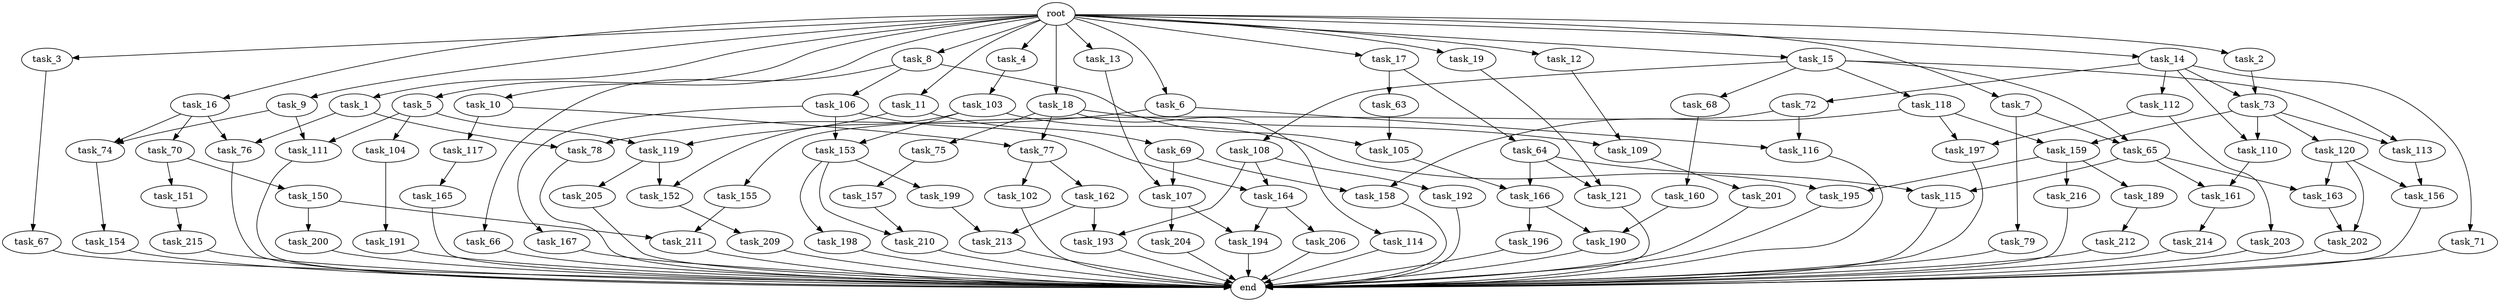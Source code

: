 digraph G {
  root [size="0.000000"];
  task_1 [size="1.024000"];
  task_2 [size="1.024000"];
  task_3 [size="1.024000"];
  task_4 [size="1.024000"];
  task_5 [size="1.024000"];
  task_6 [size="1.024000"];
  task_7 [size="1.024000"];
  task_8 [size="1.024000"];
  task_9 [size="1.024000"];
  task_10 [size="1.024000"];
  task_11 [size="1.024000"];
  task_12 [size="1.024000"];
  task_13 [size="1.024000"];
  task_14 [size="1.024000"];
  task_15 [size="1.024000"];
  task_16 [size="1.024000"];
  task_17 [size="1.024000"];
  task_18 [size="1.024000"];
  task_19 [size="1.024000"];
  task_63 [size="549755813.888000"];
  task_64 [size="549755813.888000"];
  task_65 [size="455266533.376000"];
  task_66 [size="420906795.008000"];
  task_67 [size="77309411.328000"];
  task_68 [size="420906795.008000"];
  task_69 [size="214748364.800000"];
  task_70 [size="420906795.008000"];
  task_71 [size="77309411.328000"];
  task_72 [size="77309411.328000"];
  task_73 [size="154618822.656000"];
  task_74 [size="1279900254.208000"];
  task_75 [size="420906795.008000"];
  task_76 [size="498216206.336000"];
  task_77 [size="1279900254.208000"];
  task_78 [size="154618822.656000"];
  task_79 [size="34359738.368000"];
  task_102 [size="549755813.888000"];
  task_103 [size="858993459.200000"];
  task_104 [size="695784701.952000"];
  task_105 [size="498216206.336000"];
  task_106 [size="420906795.008000"];
  task_107 [size="274877906.944000"];
  task_108 [size="420906795.008000"];
  task_109 [size="1116691496.960000"];
  task_110 [size="111669149.696000"];
  task_111 [size="1554778161.152000"];
  task_112 [size="77309411.328000"];
  task_113 [size="455266533.376000"];
  task_114 [size="420906795.008000"];
  task_115 [size="1073741824.000000"];
  task_116 [size="111669149.696000"];
  task_117 [size="858993459.200000"];
  task_118 [size="420906795.008000"];
  task_119 [size="910533066.752000"];
  task_120 [size="34359738.368000"];
  task_121 [size="764504178.688000"];
  task_150 [size="214748364.800000"];
  task_151 [size="214748364.800000"];
  task_152 [size="1073741824.000000"];
  task_153 [size="523986010.112000"];
  task_154 [size="309237645.312000"];
  task_155 [size="34359738.368000"];
  task_156 [size="687194767.360000"];
  task_157 [size="695784701.952000"];
  task_158 [size="171798691.840000"];
  task_159 [size="68719476.736000"];
  task_160 [size="420906795.008000"];
  task_161 [size="1168231104.512000"];
  task_162 [size="549755813.888000"];
  task_163 [size="996432412.672000"];
  task_164 [size="343597383.680000"];
  task_165 [size="858993459.200000"];
  task_166 [size="764504178.688000"];
  task_167 [size="309237645.312000"];
  task_189 [size="420906795.008000"];
  task_190 [size="833223655.424000"];
  task_191 [size="214748364.800000"];
  task_192 [size="34359738.368000"];
  task_193 [size="584115552.256000"];
  task_194 [size="1279900254.208000"];
  task_195 [size="635655159.808000"];
  task_196 [size="137438953.472000"];
  task_197 [size="730144440.320000"];
  task_198 [size="695784701.952000"];
  task_199 [size="695784701.952000"];
  task_200 [size="34359738.368000"];
  task_201 [size="549755813.888000"];
  task_202 [size="558345748.480000"];
  task_203 [size="695784701.952000"];
  task_204 [size="420906795.008000"];
  task_205 [size="858993459.200000"];
  task_206 [size="858993459.200000"];
  task_209 [size="420906795.008000"];
  task_210 [size="730144440.320000"];
  task_211 [size="249108103.168000"];
  task_212 [size="34359738.368000"];
  task_213 [size="858993459.200000"];
  task_214 [size="214748364.800000"];
  task_215 [size="858993459.200000"];
  task_216 [size="420906795.008000"];
  end [size="0.000000"];

  root -> task_1 [size="1.000000"];
  root -> task_2 [size="1.000000"];
  root -> task_3 [size="1.000000"];
  root -> task_4 [size="1.000000"];
  root -> task_5 [size="1.000000"];
  root -> task_6 [size="1.000000"];
  root -> task_7 [size="1.000000"];
  root -> task_8 [size="1.000000"];
  root -> task_9 [size="1.000000"];
  root -> task_10 [size="1.000000"];
  root -> task_11 [size="1.000000"];
  root -> task_12 [size="1.000000"];
  root -> task_13 [size="1.000000"];
  root -> task_14 [size="1.000000"];
  root -> task_15 [size="1.000000"];
  root -> task_16 [size="1.000000"];
  root -> task_17 [size="1.000000"];
  root -> task_18 [size="1.000000"];
  root -> task_19 [size="1.000000"];
  task_1 -> task_76 [size="75497472.000000"];
  task_1 -> task_78 [size="75497472.000000"];
  task_2 -> task_73 [size="75497472.000000"];
  task_3 -> task_67 [size="75497472.000000"];
  task_4 -> task_103 [size="838860800.000000"];
  task_5 -> task_104 [size="679477248.000000"];
  task_5 -> task_111 [size="679477248.000000"];
  task_5 -> task_119 [size="679477248.000000"];
  task_6 -> task_78 [size="75497472.000000"];
  task_6 -> task_116 [size="75497472.000000"];
  task_7 -> task_65 [size="33554432.000000"];
  task_7 -> task_79 [size="33554432.000000"];
  task_8 -> task_66 [size="411041792.000000"];
  task_8 -> task_105 [size="411041792.000000"];
  task_8 -> task_106 [size="411041792.000000"];
  task_9 -> task_74 [size="838860800.000000"];
  task_9 -> task_111 [size="838860800.000000"];
  task_10 -> task_77 [size="838860800.000000"];
  task_10 -> task_117 [size="838860800.000000"];
  task_11 -> task_69 [size="209715200.000000"];
  task_11 -> task_119 [size="209715200.000000"];
  task_12 -> task_109 [size="679477248.000000"];
  task_13 -> task_107 [size="134217728.000000"];
  task_14 -> task_71 [size="75497472.000000"];
  task_14 -> task_72 [size="75497472.000000"];
  task_14 -> task_73 [size="75497472.000000"];
  task_14 -> task_110 [size="75497472.000000"];
  task_14 -> task_112 [size="75497472.000000"];
  task_15 -> task_65 [size="411041792.000000"];
  task_15 -> task_68 [size="411041792.000000"];
  task_15 -> task_108 [size="411041792.000000"];
  task_15 -> task_113 [size="411041792.000000"];
  task_15 -> task_118 [size="411041792.000000"];
  task_16 -> task_70 [size="411041792.000000"];
  task_16 -> task_74 [size="411041792.000000"];
  task_16 -> task_76 [size="411041792.000000"];
  task_17 -> task_63 [size="536870912.000000"];
  task_17 -> task_64 [size="536870912.000000"];
  task_18 -> task_75 [size="411041792.000000"];
  task_18 -> task_77 [size="411041792.000000"];
  task_18 -> task_109 [size="411041792.000000"];
  task_18 -> task_114 [size="411041792.000000"];
  task_19 -> task_121 [size="536870912.000000"];
  task_63 -> task_105 [size="75497472.000000"];
  task_64 -> task_115 [size="209715200.000000"];
  task_64 -> task_121 [size="209715200.000000"];
  task_64 -> task_166 [size="209715200.000000"];
  task_65 -> task_115 [size="838860800.000000"];
  task_65 -> task_161 [size="838860800.000000"];
  task_65 -> task_163 [size="838860800.000000"];
  task_66 -> end [size="1.000000"];
  task_67 -> end [size="1.000000"];
  task_68 -> task_160 [size="411041792.000000"];
  task_69 -> task_107 [size="134217728.000000"];
  task_69 -> task_158 [size="134217728.000000"];
  task_70 -> task_150 [size="209715200.000000"];
  task_70 -> task_151 [size="209715200.000000"];
  task_71 -> end [size="1.000000"];
  task_72 -> task_116 [size="33554432.000000"];
  task_72 -> task_155 [size="33554432.000000"];
  task_73 -> task_110 [size="33554432.000000"];
  task_73 -> task_113 [size="33554432.000000"];
  task_73 -> task_120 [size="33554432.000000"];
  task_73 -> task_159 [size="33554432.000000"];
  task_74 -> task_154 [size="301989888.000000"];
  task_75 -> task_157 [size="679477248.000000"];
  task_76 -> end [size="1.000000"];
  task_77 -> task_102 [size="536870912.000000"];
  task_77 -> task_162 [size="536870912.000000"];
  task_78 -> end [size="1.000000"];
  task_79 -> end [size="1.000000"];
  task_102 -> end [size="1.000000"];
  task_103 -> task_152 [size="209715200.000000"];
  task_103 -> task_153 [size="209715200.000000"];
  task_103 -> task_195 [size="209715200.000000"];
  task_104 -> task_191 [size="209715200.000000"];
  task_105 -> task_166 [size="536870912.000000"];
  task_106 -> task_153 [size="301989888.000000"];
  task_106 -> task_164 [size="301989888.000000"];
  task_106 -> task_167 [size="301989888.000000"];
  task_107 -> task_194 [size="411041792.000000"];
  task_107 -> task_204 [size="411041792.000000"];
  task_108 -> task_164 [size="33554432.000000"];
  task_108 -> task_192 [size="33554432.000000"];
  task_108 -> task_193 [size="33554432.000000"];
  task_109 -> task_201 [size="536870912.000000"];
  task_110 -> task_161 [size="301989888.000000"];
  task_111 -> end [size="1.000000"];
  task_112 -> task_197 [size="679477248.000000"];
  task_112 -> task_203 [size="679477248.000000"];
  task_113 -> task_156 [size="536870912.000000"];
  task_114 -> end [size="1.000000"];
  task_115 -> end [size="1.000000"];
  task_116 -> end [size="1.000000"];
  task_117 -> task_165 [size="838860800.000000"];
  task_118 -> task_158 [size="33554432.000000"];
  task_118 -> task_159 [size="33554432.000000"];
  task_118 -> task_197 [size="33554432.000000"];
  task_119 -> task_152 [size="838860800.000000"];
  task_119 -> task_205 [size="838860800.000000"];
  task_120 -> task_156 [size="134217728.000000"];
  task_120 -> task_163 [size="134217728.000000"];
  task_120 -> task_202 [size="134217728.000000"];
  task_121 -> end [size="1.000000"];
  task_150 -> task_200 [size="33554432.000000"];
  task_150 -> task_211 [size="33554432.000000"];
  task_151 -> task_215 [size="838860800.000000"];
  task_152 -> task_209 [size="411041792.000000"];
  task_153 -> task_198 [size="679477248.000000"];
  task_153 -> task_199 [size="679477248.000000"];
  task_153 -> task_210 [size="679477248.000000"];
  task_154 -> end [size="1.000000"];
  task_155 -> task_211 [size="209715200.000000"];
  task_156 -> end [size="1.000000"];
  task_157 -> task_210 [size="33554432.000000"];
  task_158 -> end [size="1.000000"];
  task_159 -> task_189 [size="411041792.000000"];
  task_159 -> task_195 [size="411041792.000000"];
  task_159 -> task_216 [size="411041792.000000"];
  task_160 -> task_190 [size="679477248.000000"];
  task_161 -> task_214 [size="209715200.000000"];
  task_162 -> task_193 [size="536870912.000000"];
  task_162 -> task_213 [size="536870912.000000"];
  task_163 -> task_202 [size="411041792.000000"];
  task_164 -> task_194 [size="838860800.000000"];
  task_164 -> task_206 [size="838860800.000000"];
  task_165 -> end [size="1.000000"];
  task_166 -> task_190 [size="134217728.000000"];
  task_166 -> task_196 [size="134217728.000000"];
  task_167 -> end [size="1.000000"];
  task_189 -> task_212 [size="33554432.000000"];
  task_190 -> end [size="1.000000"];
  task_191 -> end [size="1.000000"];
  task_192 -> end [size="1.000000"];
  task_193 -> end [size="1.000000"];
  task_194 -> end [size="1.000000"];
  task_195 -> end [size="1.000000"];
  task_196 -> end [size="1.000000"];
  task_197 -> end [size="1.000000"];
  task_198 -> end [size="1.000000"];
  task_199 -> task_213 [size="301989888.000000"];
  task_200 -> end [size="1.000000"];
  task_201 -> end [size="1.000000"];
  task_202 -> end [size="1.000000"];
  task_203 -> end [size="1.000000"];
  task_204 -> end [size="1.000000"];
  task_205 -> end [size="1.000000"];
  task_206 -> end [size="1.000000"];
  task_209 -> end [size="1.000000"];
  task_210 -> end [size="1.000000"];
  task_211 -> end [size="1.000000"];
  task_212 -> end [size="1.000000"];
  task_213 -> end [size="1.000000"];
  task_214 -> end [size="1.000000"];
  task_215 -> end [size="1.000000"];
  task_216 -> end [size="1.000000"];
}
